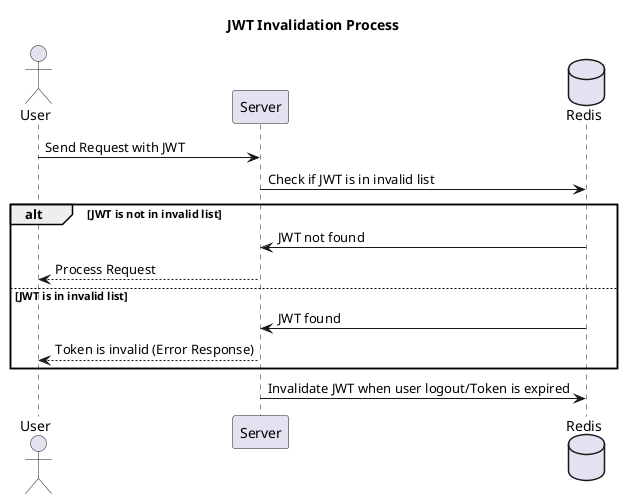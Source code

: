 ' @startuml
' actor       Actor       as actor
' participant Server as Server
' boundary    Boundary    as Foo2
' control     Control     as Foo3
' entity      Entity      as Foo4
' database    Database    as Foo5
' collections Collections as Foo6
' queue       Queue       as Foo7
' Foo -> Foo1 : To actor
' Foo -> Foo2 : To boundary
' Foo -> Foo3 : To control
' Foo -> Foo4 : To entity
' Foo -> Foo5 : To database
' Foo -> Foo6 : To collections
' Foo -> Foo7: To queue
' @enduml

@startuml

title JWT Invalidation Process

actor User
participant Server as Server
database Redis

User -> Server: Send Request with JWT
Server -> Redis: Check if JWT is in invalid list

alt JWT is not in invalid list
    Redis -> Server: JWT not found
    Server --> User: Process Request
else JWT is in invalid list
    Redis -> Server: JWT found
    Server --> User: Token is invalid (Error Response)
end
Server -> Redis: Invalidate JWT when user logout/Token is expired

@enduml